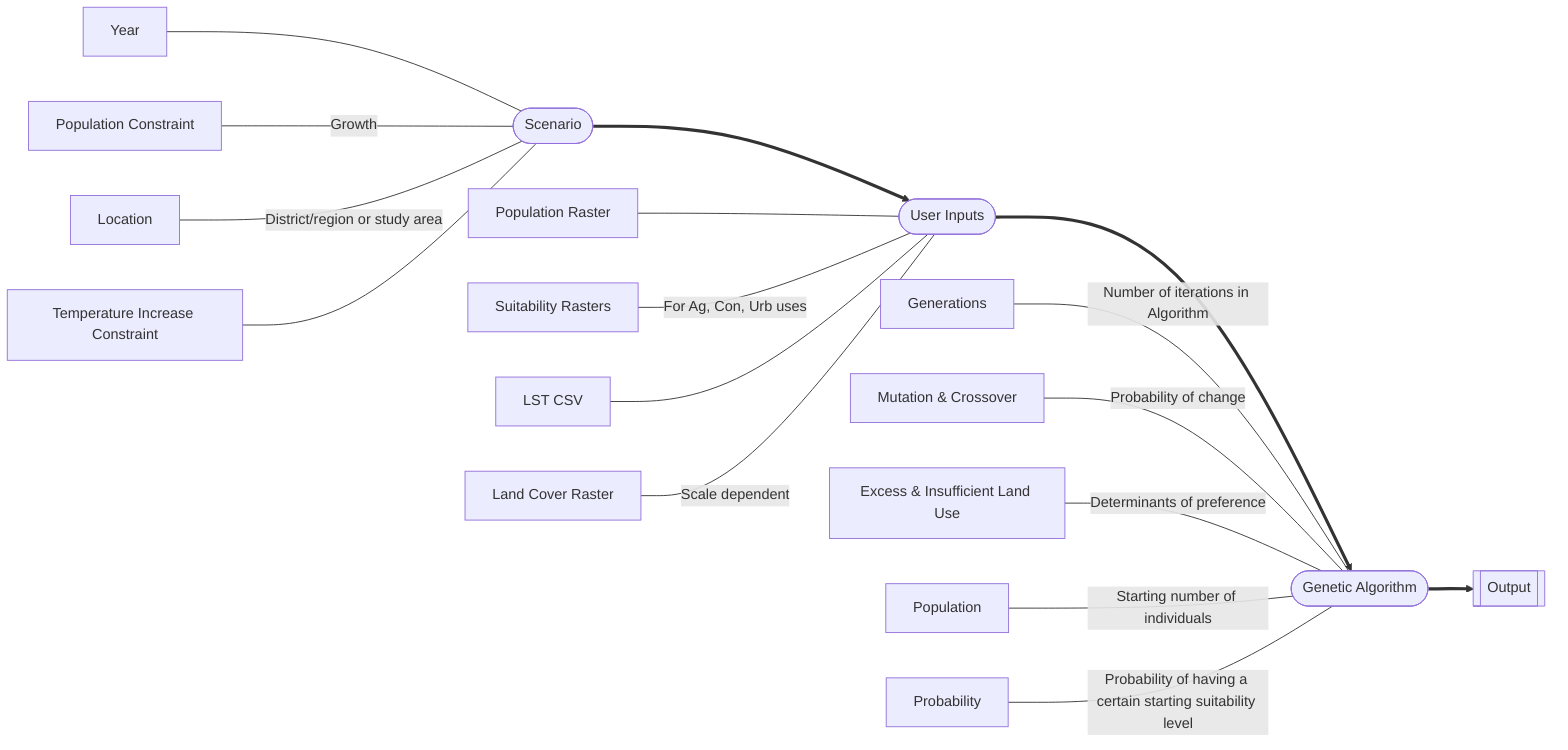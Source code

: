 flowchart LR
    yr[Year]---scen([Scenario])
    popcon[Population Constraint]---|Growth|scen
    loc[Location]---|District/region or study area|scen
    tempinc[Temperature Increase Constraint]---scen
    scen([Scenario])==>input([User Inputs])
    popras[Population Raster]---input
    suitras[Suitability Rasters]---|For Ag, Con, Urb uses|input
    lstcsv[LST CSV]---input
    lcras[Land Cover Raster]---|Scale dependent|input
    input==>ga([Genetic Algorithm])
    gen[Generations]---|Number of iterations in Algorithm|ga
    mutcros[Mutation & Crossover]---|Probability of change|ga
    exinsuf[Excess & Insufficient Land Use]---|Determinants of preference|ga
    pop[Population]---|Starting number of individuals|ga
    prob[Probability]---|Probability of having a certain starting suitability level|ga
    ga==>out[[Output]]